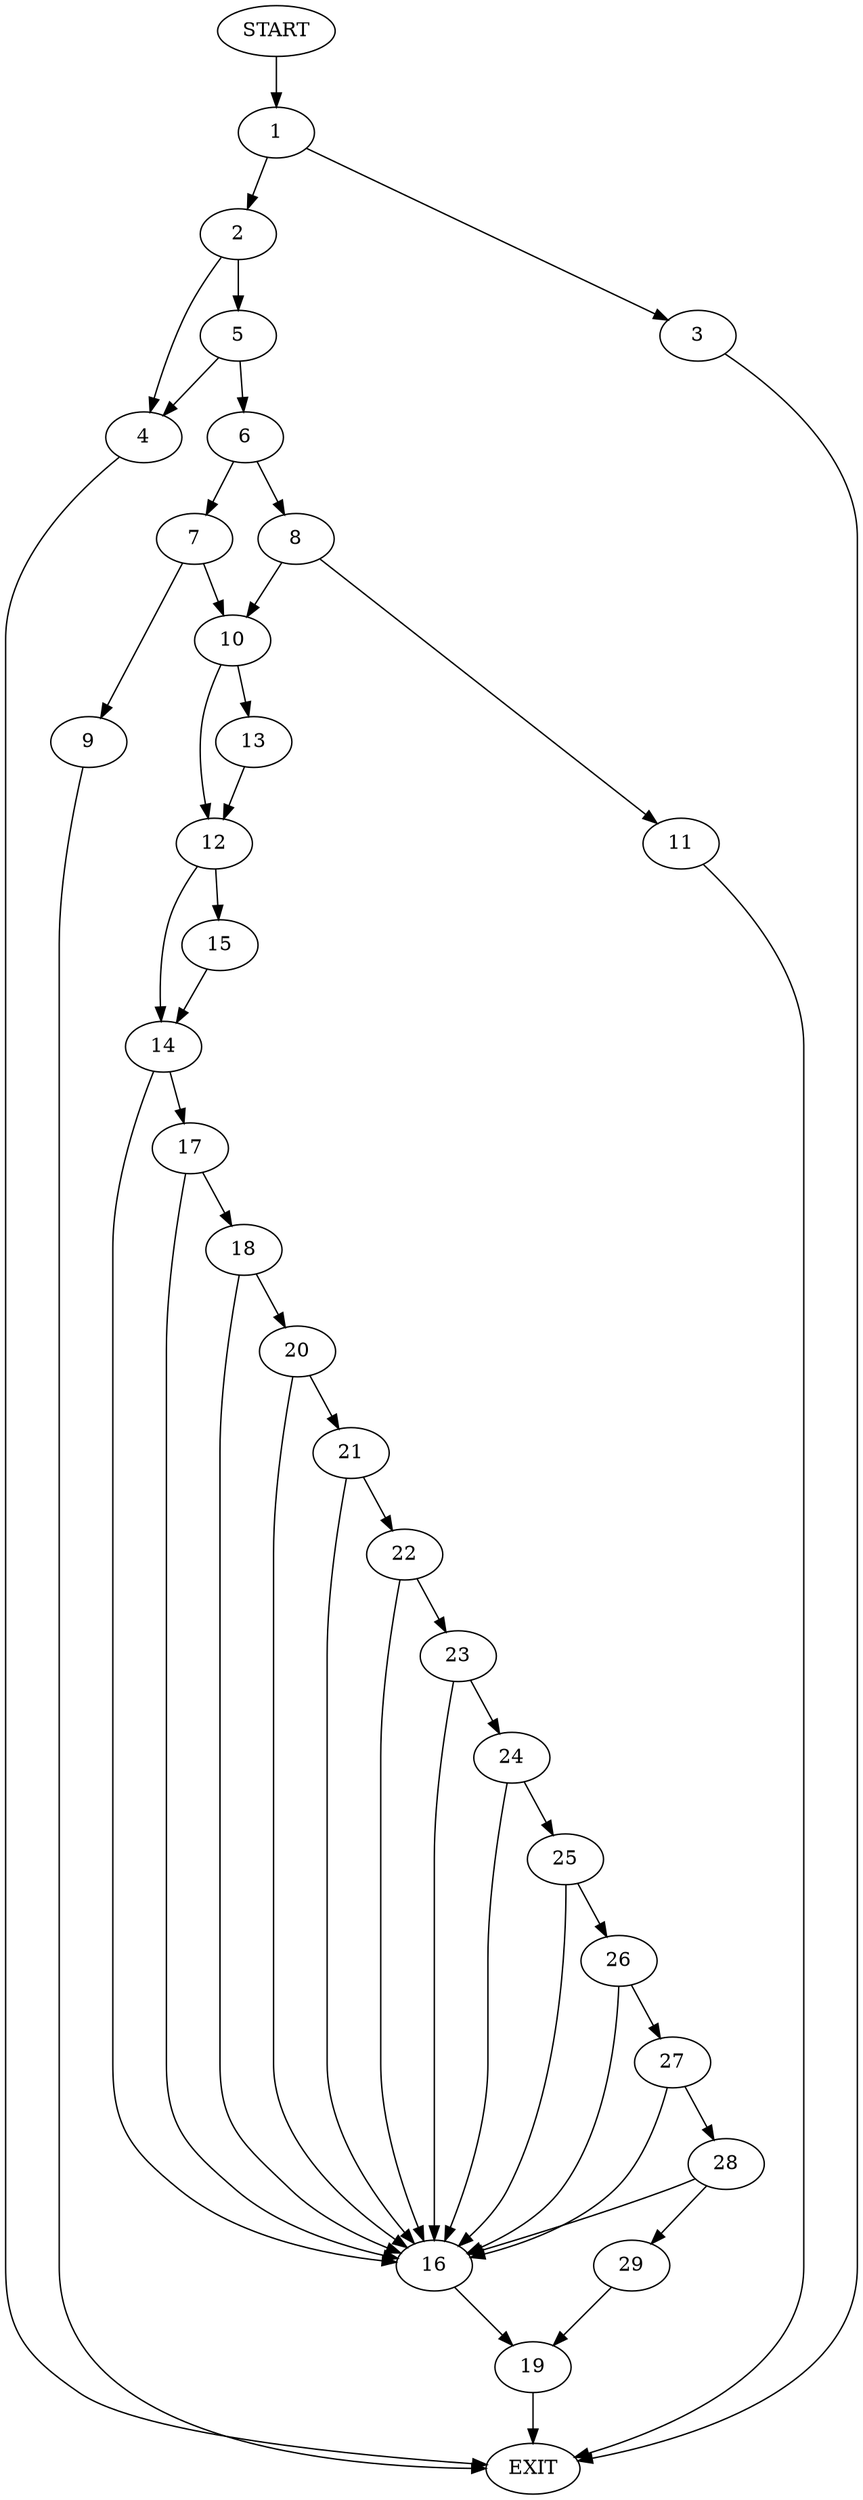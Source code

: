 digraph {
0 [label="START"]
30 [label="EXIT"]
0 -> 1
1 -> 2
1 -> 3
3 -> 30
2 -> 4
2 -> 5
5 -> 4
5 -> 6
4 -> 30
6 -> 7
6 -> 8
7 -> 9
7 -> 10
8 -> 10
8 -> 11
10 -> 12
10 -> 13
11 -> 30
9 -> 30
12 -> 14
12 -> 15
13 -> 12
14 -> 16
14 -> 17
15 -> 14
17 -> 18
17 -> 16
16 -> 19
18 -> 16
18 -> 20
20 -> 21
20 -> 16
21 -> 22
21 -> 16
22 -> 23
22 -> 16
23 -> 24
23 -> 16
24 -> 25
24 -> 16
25 -> 26
25 -> 16
26 -> 27
26 -> 16
27 -> 28
27 -> 16
28 -> 29
28 -> 16
29 -> 19
19 -> 30
}
